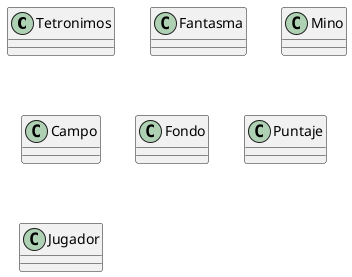 @startuml

class Tetronimos
class Fantasma
class Mino 
class Campo 
class Fondo 
class Puntaje
class Jugador

@enduml